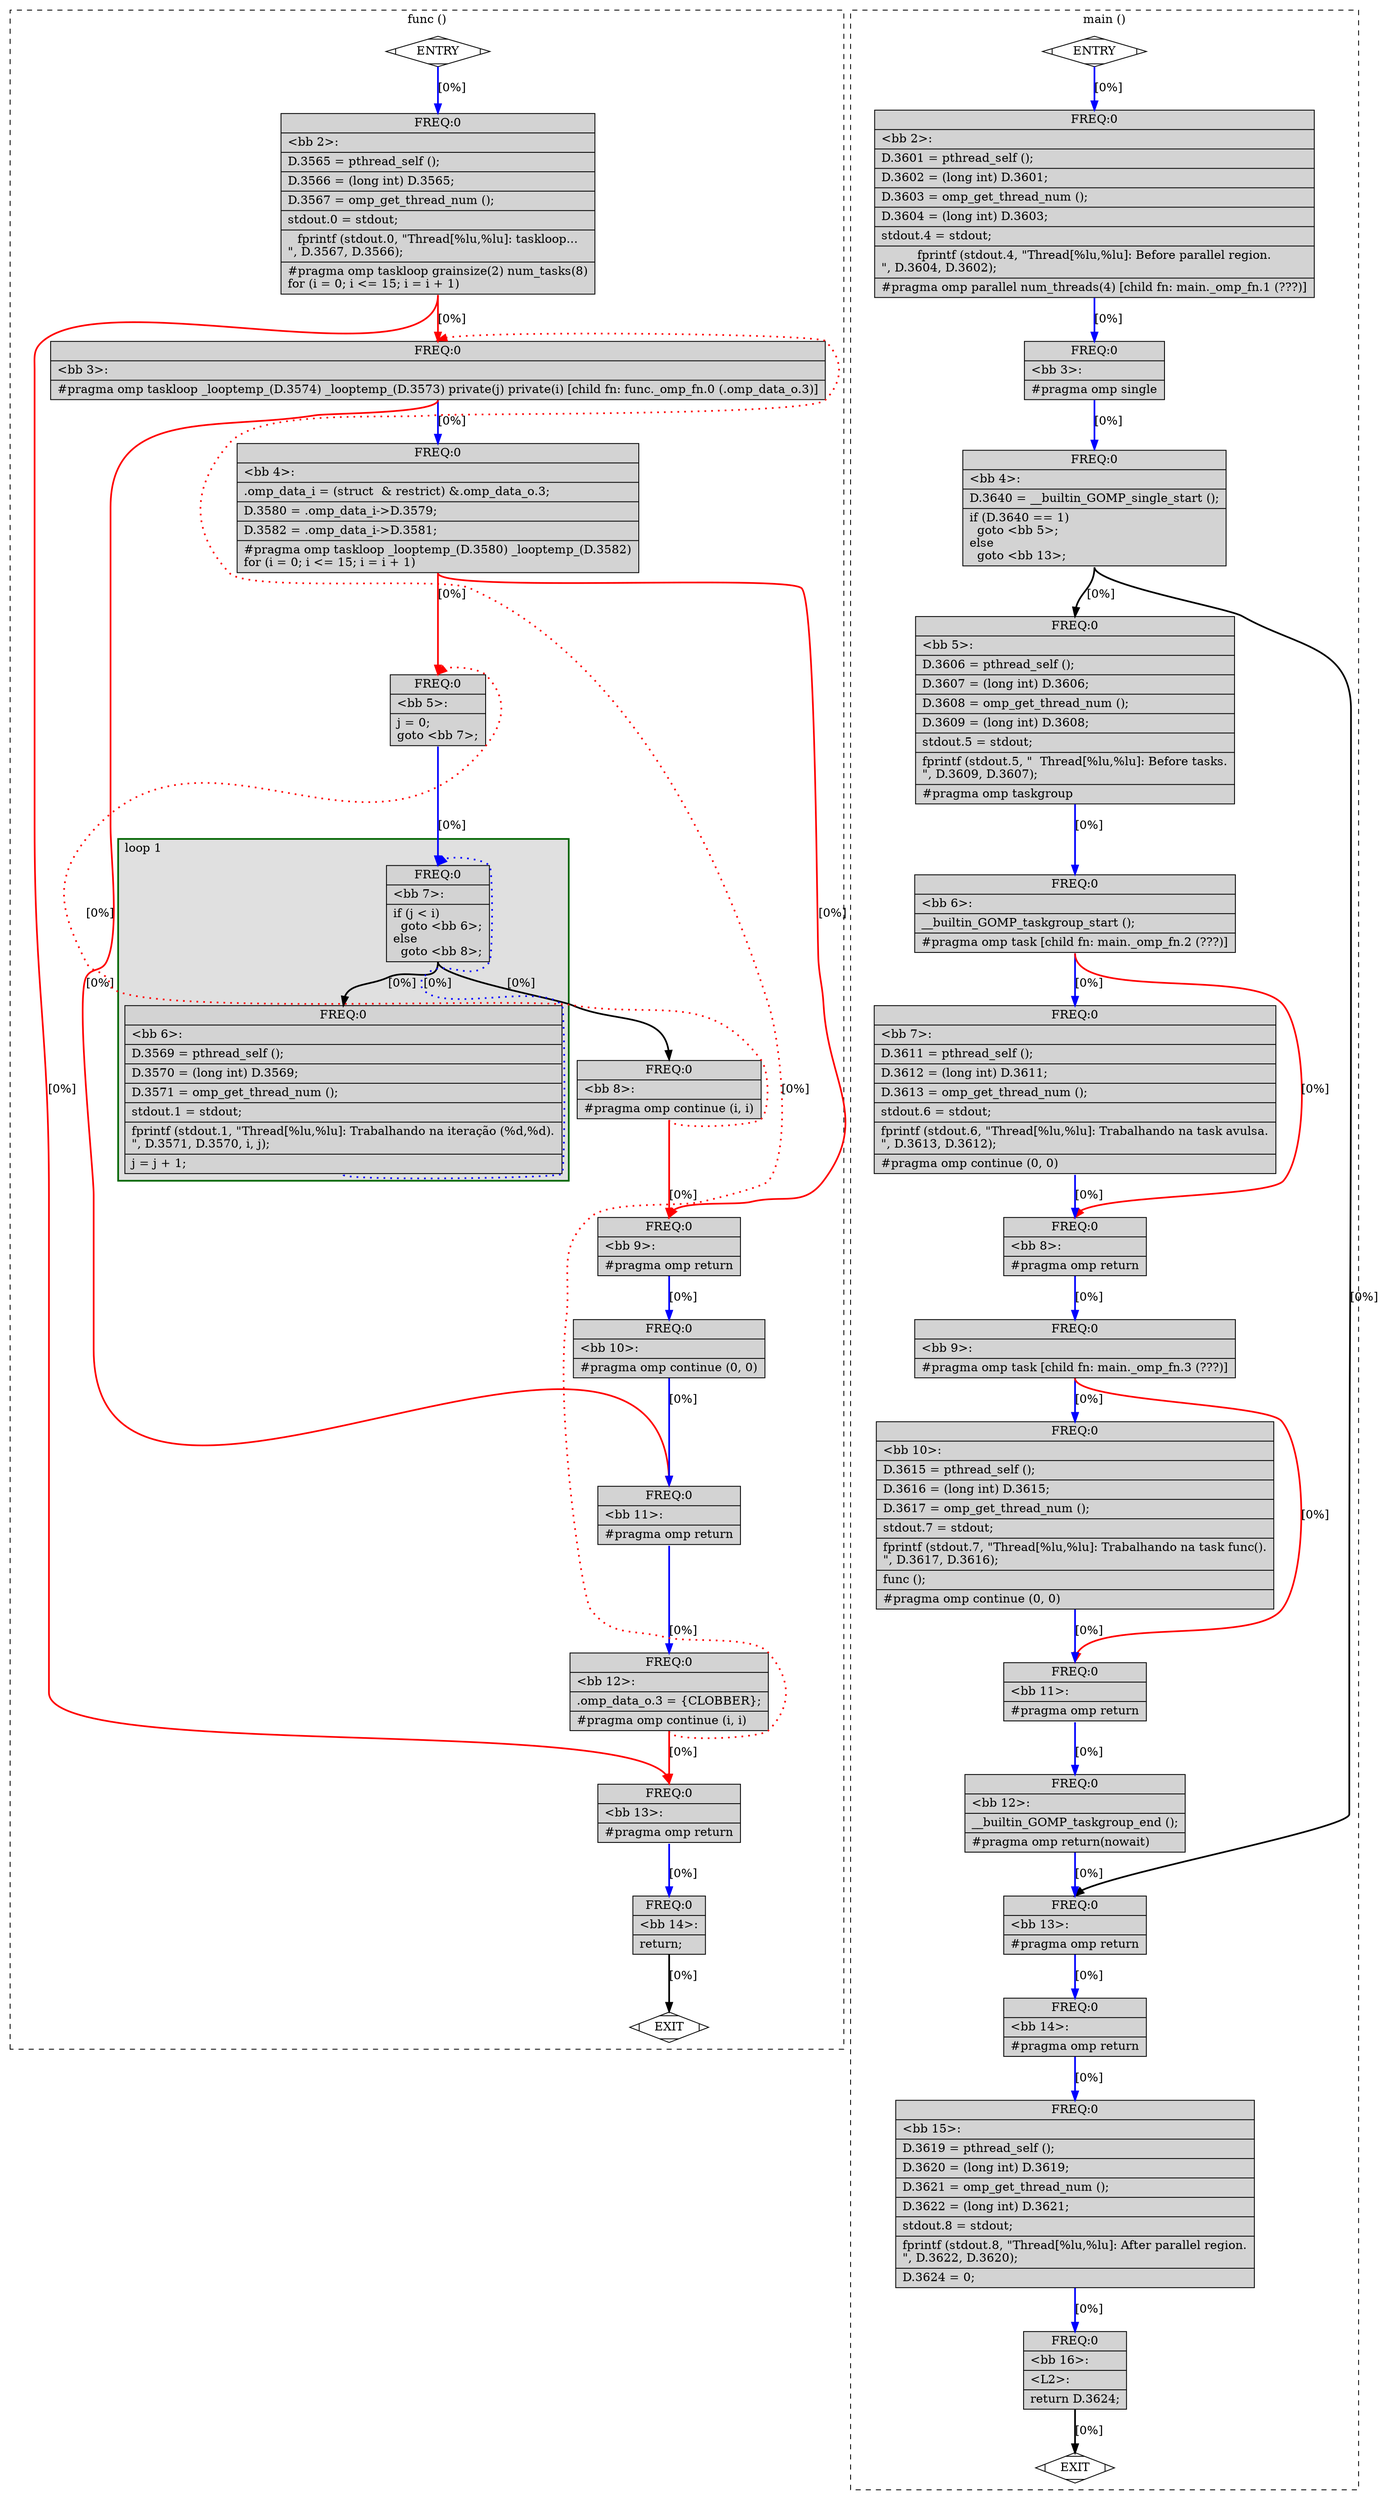 digraph "example-taskloop.c.011t.cfg" {
overlap=false;
subgraph "cluster_func" {
	style="dashed";
	color="black";
	label="func ()";
	subgraph cluster_2_1 {
	style="filled";
	color="darkgreen";
	fillcolor="grey88";
	label="loop 1";
	labeljust=l;
	penwidth=2;
	fn_2_basic_block_7 [shape=record,style=filled,fillcolor=lightgrey,label="{ FREQ:0 |\<bb\ 7\>:\l\
|if\ (j\ \<\ i)\l\
\ \ goto\ \<bb\ 6\>;\l\
else\l\
\ \ goto\ \<bb\ 8\>;\l\
}"];

	fn_2_basic_block_6 [shape=record,style=filled,fillcolor=lightgrey,label="{ FREQ:0 |\<bb\ 6\>:\l\
|D.3569\ =\ pthread_self\ ();\l\
|D.3570\ =\ (long\ int)\ D.3569;\l\
|D.3571\ =\ omp_get_thread_num\ ();\l\
|stdout.1\ =\ stdout;\l\
|fprintf\ (stdout.1,\ \"Thread[%lu,%lu]:\ Trabalhando\ na\ iteração\ (%d,%d).\n\",\ D.3571,\ D.3570,\ i,\ j);\l\
|j\ =\ j\ +\ 1;\l\
}"];

	}
	fn_2_basic_block_0 [shape=Mdiamond,style=filled,fillcolor=white,label="ENTRY"];

	fn_2_basic_block_1 [shape=Mdiamond,style=filled,fillcolor=white,label="EXIT"];

	fn_2_basic_block_2 [shape=record,style=filled,fillcolor=lightgrey,label="{ FREQ:0 |\<bb\ 2\>:\l\
|D.3565\ =\ pthread_self\ ();\l\
|D.3566\ =\ (long\ int)\ D.3565;\l\
|D.3567\ =\ omp_get_thread_num\ ();\l\
|stdout.0\ =\ stdout;\l\
|fprintf\ (stdout.0,\ \"Thread[%lu,%lu]:\ taskloop...\n\",\ D.3567,\ D.3566);\l\
|#pragma\ omp\ taskloop\ grainsize(2)\ num_tasks(8)\l\
for\ (i\ =\ 0;\ i\ \<=\ 15;\ i\ =\ i\ +\ 1)\l\
}"];

	fn_2_basic_block_3 [shape=record,style=filled,fillcolor=lightgrey,label="{ FREQ:0 |\<bb\ 3\>:\l\
|#pragma\ omp\ taskloop\ _looptemp_(D.3574)\ _looptemp_(D.3573)\ private(j)\ private(i)\ [child\ fn:\ func._omp_fn.0\ (.omp_data_o.3)]\l\
}"];

	fn_2_basic_block_4 [shape=record,style=filled,fillcolor=lightgrey,label="{ FREQ:0 |\<bb\ 4\>:\l\
|.omp_data_i\ =\ (struct\ \ &\ restrict)\ &.omp_data_o.3;\l\
|D.3580\ =\ .omp_data_i-\>D.3579;\l\
|D.3582\ =\ .omp_data_i-\>D.3581;\l\
|#pragma\ omp\ taskloop\ _looptemp_(D.3580)\ _looptemp_(D.3582)\l\
for\ (i\ =\ 0;\ i\ \<=\ 15;\ i\ =\ i\ +\ 1)\l\
}"];

	fn_2_basic_block_5 [shape=record,style=filled,fillcolor=lightgrey,label="{ FREQ:0 |\<bb\ 5\>:\l\
|j\ =\ 0;\l\
goto\ \<bb\ 7\>;\l\
}"];

	fn_2_basic_block_8 [shape=record,style=filled,fillcolor=lightgrey,label="{ FREQ:0 |\<bb\ 8\>:\l\
|#pragma\ omp\ continue\ (i,\ i)\l\
}"];

	fn_2_basic_block_9 [shape=record,style=filled,fillcolor=lightgrey,label="{ FREQ:0 |\<bb\ 9\>:\l\
|#pragma\ omp\ return\l\
}"];

	fn_2_basic_block_10 [shape=record,style=filled,fillcolor=lightgrey,label="{ FREQ:0 |\<bb\ 10\>:\l\
|#pragma\ omp\ continue\ (0,\ 0)\l\
}"];

	fn_2_basic_block_11 [shape=record,style=filled,fillcolor=lightgrey,label="{ FREQ:0 |\<bb\ 11\>:\l\
|#pragma\ omp\ return\l\
}"];

	fn_2_basic_block_12 [shape=record,style=filled,fillcolor=lightgrey,label="{ FREQ:0 |\<bb\ 12\>:\l\
|.omp_data_o.3\ =\ \{CLOBBER\};\l\
|#pragma\ omp\ continue\ (i,\ i)\l\
}"];

	fn_2_basic_block_13 [shape=record,style=filled,fillcolor=lightgrey,label="{ FREQ:0 |\<bb\ 13\>:\l\
|#pragma\ omp\ return\l\
}"];

	fn_2_basic_block_14 [shape=record,style=filled,fillcolor=lightgrey,label="{ FREQ:0 |\<bb\ 14\>:\l\
|return;\l\
}"];

	fn_2_basic_block_0:s -> fn_2_basic_block_2:n [style="solid,bold",color=blue,weight=100,constraint=true, label="[0%]"];
	fn_2_basic_block_2:s -> fn_2_basic_block_3:n [style="solid,bold",color=red,weight=100,constraint=true, label="[0%]"];
	fn_2_basic_block_2:s -> fn_2_basic_block_13:n [style="solid,bold",color=red,weight=10,constraint=true, label="[0%]"];
	fn_2_basic_block_3:s -> fn_2_basic_block_4:n [style="solid,bold",color=blue,weight=100,constraint=true, label="[0%]"];
	fn_2_basic_block_3:s -> fn_2_basic_block_11:n [style="solid,bold",color=red,weight=10,constraint=true, label="[0%]"];
	fn_2_basic_block_4:s -> fn_2_basic_block_5:n [style="solid,bold",color=red,weight=100,constraint=true, label="[0%]"];
	fn_2_basic_block_4:s -> fn_2_basic_block_9:n [style="solid,bold",color=red,weight=10,constraint=true, label="[0%]"];
	fn_2_basic_block_5:s -> fn_2_basic_block_7:n [style="solid,bold",color=blue,weight=100,constraint=true, label="[0%]"];
	fn_2_basic_block_6:s -> fn_2_basic_block_7:n [style="dotted,bold",color=blue,weight=10,constraint=false, label="[0%]"];
	fn_2_basic_block_7:s -> fn_2_basic_block_6:n [style="solid,bold",color=black,weight=10,constraint=true, label="[0%]"];
	fn_2_basic_block_7:s -> fn_2_basic_block_8:n [style="solid,bold",color=black,weight=10,constraint=true, label="[0%]"];
	fn_2_basic_block_8:s -> fn_2_basic_block_5:n [style="dotted,bold",color=red,weight=10,constraint=false, label="[0%]"];
	fn_2_basic_block_8:s -> fn_2_basic_block_9:n [style="solid,bold",color=red,weight=100,constraint=true, label="[0%]"];
	fn_2_basic_block_9:s -> fn_2_basic_block_10:n [style="solid,bold",color=blue,weight=100,constraint=true, label="[0%]"];
	fn_2_basic_block_10:s -> fn_2_basic_block_11:n [style="solid,bold",color=blue,weight=100,constraint=true, label="[0%]"];
	fn_2_basic_block_11:s -> fn_2_basic_block_12:n [style="solid,bold",color=blue,weight=100,constraint=true, label="[0%]"];
	fn_2_basic_block_12:s -> fn_2_basic_block_3:n [style="dotted,bold",color=red,weight=10,constraint=false, label="[0%]"];
	fn_2_basic_block_12:s -> fn_2_basic_block_13:n [style="solid,bold",color=red,weight=100,constraint=true, label="[0%]"];
	fn_2_basic_block_13:s -> fn_2_basic_block_14:n [style="solid,bold",color=blue,weight=100,constraint=true, label="[0%]"];
	fn_2_basic_block_14:s -> fn_2_basic_block_1:n [style="solid,bold",color=black,weight=10,constraint=true, label="[0%]"];
	fn_2_basic_block_0:s -> fn_2_basic_block_1:n [style="invis",constraint=true];
}
subgraph "cluster_main" {
	style="dashed";
	color="black";
	label="main ()";
	fn_3_basic_block_0 [shape=Mdiamond,style=filled,fillcolor=white,label="ENTRY"];

	fn_3_basic_block_1 [shape=Mdiamond,style=filled,fillcolor=white,label="EXIT"];

	fn_3_basic_block_2 [shape=record,style=filled,fillcolor=lightgrey,label="{ FREQ:0 |\<bb\ 2\>:\l\
|D.3601\ =\ pthread_self\ ();\l\
|D.3602\ =\ (long\ int)\ D.3601;\l\
|D.3603\ =\ omp_get_thread_num\ ();\l\
|D.3604\ =\ (long\ int)\ D.3603;\l\
|stdout.4\ =\ stdout;\l\
|fprintf\ (stdout.4,\ \"Thread[%lu,%lu]:\ Before\ parallel\ region.\n\",\ D.3604,\ D.3602);\l\
|#pragma\ omp\ parallel\ num_threads(4)\ [child\ fn:\ main._omp_fn.1\ (???)]\l\
}"];

	fn_3_basic_block_3 [shape=record,style=filled,fillcolor=lightgrey,label="{ FREQ:0 |\<bb\ 3\>:\l\
|#pragma\ omp\ single\l\
}"];

	fn_3_basic_block_4 [shape=record,style=filled,fillcolor=lightgrey,label="{ FREQ:0 |\<bb\ 4\>:\l\
|D.3640\ =\ __builtin_GOMP_single_start\ ();\l\
|if\ (D.3640\ ==\ 1)\l\
\ \ goto\ \<bb\ 5\>;\l\
else\l\
\ \ goto\ \<bb\ 13\>;\l\
}"];

	fn_3_basic_block_5 [shape=record,style=filled,fillcolor=lightgrey,label="{ FREQ:0 |\<bb\ 5\>:\l\
|D.3606\ =\ pthread_self\ ();\l\
|D.3607\ =\ (long\ int)\ D.3606;\l\
|D.3608\ =\ omp_get_thread_num\ ();\l\
|D.3609\ =\ (long\ int)\ D.3608;\l\
|stdout.5\ =\ stdout;\l\
|fprintf\ (stdout.5,\ \"\ \ Thread[%lu,%lu]:\ Before\ tasks.\n\",\ D.3609,\ D.3607);\l\
|#pragma\ omp\ taskgroup\l\
}"];

	fn_3_basic_block_6 [shape=record,style=filled,fillcolor=lightgrey,label="{ FREQ:0 |\<bb\ 6\>:\l\
|__builtin_GOMP_taskgroup_start\ ();\l\
|#pragma\ omp\ task\ [child\ fn:\ main._omp_fn.2\ (???)]\l\
}"];

	fn_3_basic_block_7 [shape=record,style=filled,fillcolor=lightgrey,label="{ FREQ:0 |\<bb\ 7\>:\l\
|D.3611\ =\ pthread_self\ ();\l\
|D.3612\ =\ (long\ int)\ D.3611;\l\
|D.3613\ =\ omp_get_thread_num\ ();\l\
|stdout.6\ =\ stdout;\l\
|fprintf\ (stdout.6,\ \"Thread[%lu,%lu]:\ Trabalhando\ na\ task\ avulsa.\n\",\ D.3613,\ D.3612);\l\
|#pragma\ omp\ continue\ (0,\ 0)\l\
}"];

	fn_3_basic_block_8 [shape=record,style=filled,fillcolor=lightgrey,label="{ FREQ:0 |\<bb\ 8\>:\l\
|#pragma\ omp\ return\l\
}"];

	fn_3_basic_block_9 [shape=record,style=filled,fillcolor=lightgrey,label="{ FREQ:0 |\<bb\ 9\>:\l\
|#pragma\ omp\ task\ [child\ fn:\ main._omp_fn.3\ (???)]\l\
}"];

	fn_3_basic_block_10 [shape=record,style=filled,fillcolor=lightgrey,label="{ FREQ:0 |\<bb\ 10\>:\l\
|D.3615\ =\ pthread_self\ ();\l\
|D.3616\ =\ (long\ int)\ D.3615;\l\
|D.3617\ =\ omp_get_thread_num\ ();\l\
|stdout.7\ =\ stdout;\l\
|fprintf\ (stdout.7,\ \"Thread[%lu,%lu]:\ Trabalhando\ na\ task\ func().\n\",\ D.3617,\ D.3616);\l\
|func\ ();\l\
|#pragma\ omp\ continue\ (0,\ 0)\l\
}"];

	fn_3_basic_block_11 [shape=record,style=filled,fillcolor=lightgrey,label="{ FREQ:0 |\<bb\ 11\>:\l\
|#pragma\ omp\ return\l\
}"];

	fn_3_basic_block_12 [shape=record,style=filled,fillcolor=lightgrey,label="{ FREQ:0 |\<bb\ 12\>:\l\
|__builtin_GOMP_taskgroup_end\ ();\l\
|#pragma\ omp\ return(nowait)\l\
}"];

	fn_3_basic_block_13 [shape=record,style=filled,fillcolor=lightgrey,label="{ FREQ:0 |\<bb\ 13\>:\l\
|#pragma\ omp\ return\l\
}"];

	fn_3_basic_block_14 [shape=record,style=filled,fillcolor=lightgrey,label="{ FREQ:0 |\<bb\ 14\>:\l\
|#pragma\ omp\ return\l\
}"];

	fn_3_basic_block_15 [shape=record,style=filled,fillcolor=lightgrey,label="{ FREQ:0 |\<bb\ 15\>:\l\
|D.3619\ =\ pthread_self\ ();\l\
|D.3620\ =\ (long\ int)\ D.3619;\l\
|D.3621\ =\ omp_get_thread_num\ ();\l\
|D.3622\ =\ (long\ int)\ D.3621;\l\
|stdout.8\ =\ stdout;\l\
|fprintf\ (stdout.8,\ \"Thread[%lu,%lu]:\ After\ parallel\ region.\n\",\ D.3622,\ D.3620);\l\
|D.3624\ =\ 0;\l\
}"];

	fn_3_basic_block_16 [shape=record,style=filled,fillcolor=lightgrey,label="{ FREQ:0 |\<bb\ 16\>:\l\
|\<L2\>:\l\
|return\ D.3624;\l\
}"];

	fn_3_basic_block_0:s -> fn_3_basic_block_2:n [style="solid,bold",color=blue,weight=100,constraint=true, label="[0%]"];
	fn_3_basic_block_2:s -> fn_3_basic_block_3:n [style="solid,bold",color=blue,weight=100,constraint=true, label="[0%]"];
	fn_3_basic_block_3:s -> fn_3_basic_block_4:n [style="solid,bold",color=blue,weight=100,constraint=true, label="[0%]"];
	fn_3_basic_block_4:s -> fn_3_basic_block_5:n [style="solid,bold",color=black,weight=10,constraint=true, label="[0%]"];
	fn_3_basic_block_4:s -> fn_3_basic_block_13:n [style="solid,bold",color=black,weight=10,constraint=true, label="[0%]"];
	fn_3_basic_block_5:s -> fn_3_basic_block_6:n [style="solid,bold",color=blue,weight=100,constraint=true, label="[0%]"];
	fn_3_basic_block_6:s -> fn_3_basic_block_7:n [style="solid,bold",color=blue,weight=100,constraint=true, label="[0%]"];
	fn_3_basic_block_6:s -> fn_3_basic_block_8:n [style="solid,bold",color=red,weight=10,constraint=true, label="[0%]"];
	fn_3_basic_block_7:s -> fn_3_basic_block_8:n [style="solid,bold",color=blue,weight=100,constraint=true, label="[0%]"];
	fn_3_basic_block_8:s -> fn_3_basic_block_9:n [style="solid,bold",color=blue,weight=100,constraint=true, label="[0%]"];
	fn_3_basic_block_9:s -> fn_3_basic_block_10:n [style="solid,bold",color=blue,weight=100,constraint=true, label="[0%]"];
	fn_3_basic_block_9:s -> fn_3_basic_block_11:n [style="solid,bold",color=red,weight=10,constraint=true, label="[0%]"];
	fn_3_basic_block_10:s -> fn_3_basic_block_11:n [style="solid,bold",color=blue,weight=100,constraint=true, label="[0%]"];
	fn_3_basic_block_11:s -> fn_3_basic_block_12:n [style="solid,bold",color=blue,weight=100,constraint=true, label="[0%]"];
	fn_3_basic_block_12:s -> fn_3_basic_block_13:n [style="solid,bold",color=blue,weight=100,constraint=true, label="[0%]"];
	fn_3_basic_block_13:s -> fn_3_basic_block_14:n [style="solid,bold",color=blue,weight=100,constraint=true, label="[0%]"];
	fn_3_basic_block_14:s -> fn_3_basic_block_15:n [style="solid,bold",color=blue,weight=100,constraint=true, label="[0%]"];
	fn_3_basic_block_15:s -> fn_3_basic_block_16:n [style="solid,bold",color=blue,weight=100,constraint=true, label="[0%]"];
	fn_3_basic_block_16:s -> fn_3_basic_block_1:n [style="solid,bold",color=black,weight=10,constraint=true, label="[0%]"];
	fn_3_basic_block_0:s -> fn_3_basic_block_1:n [style="invis",constraint=true];
}
}
